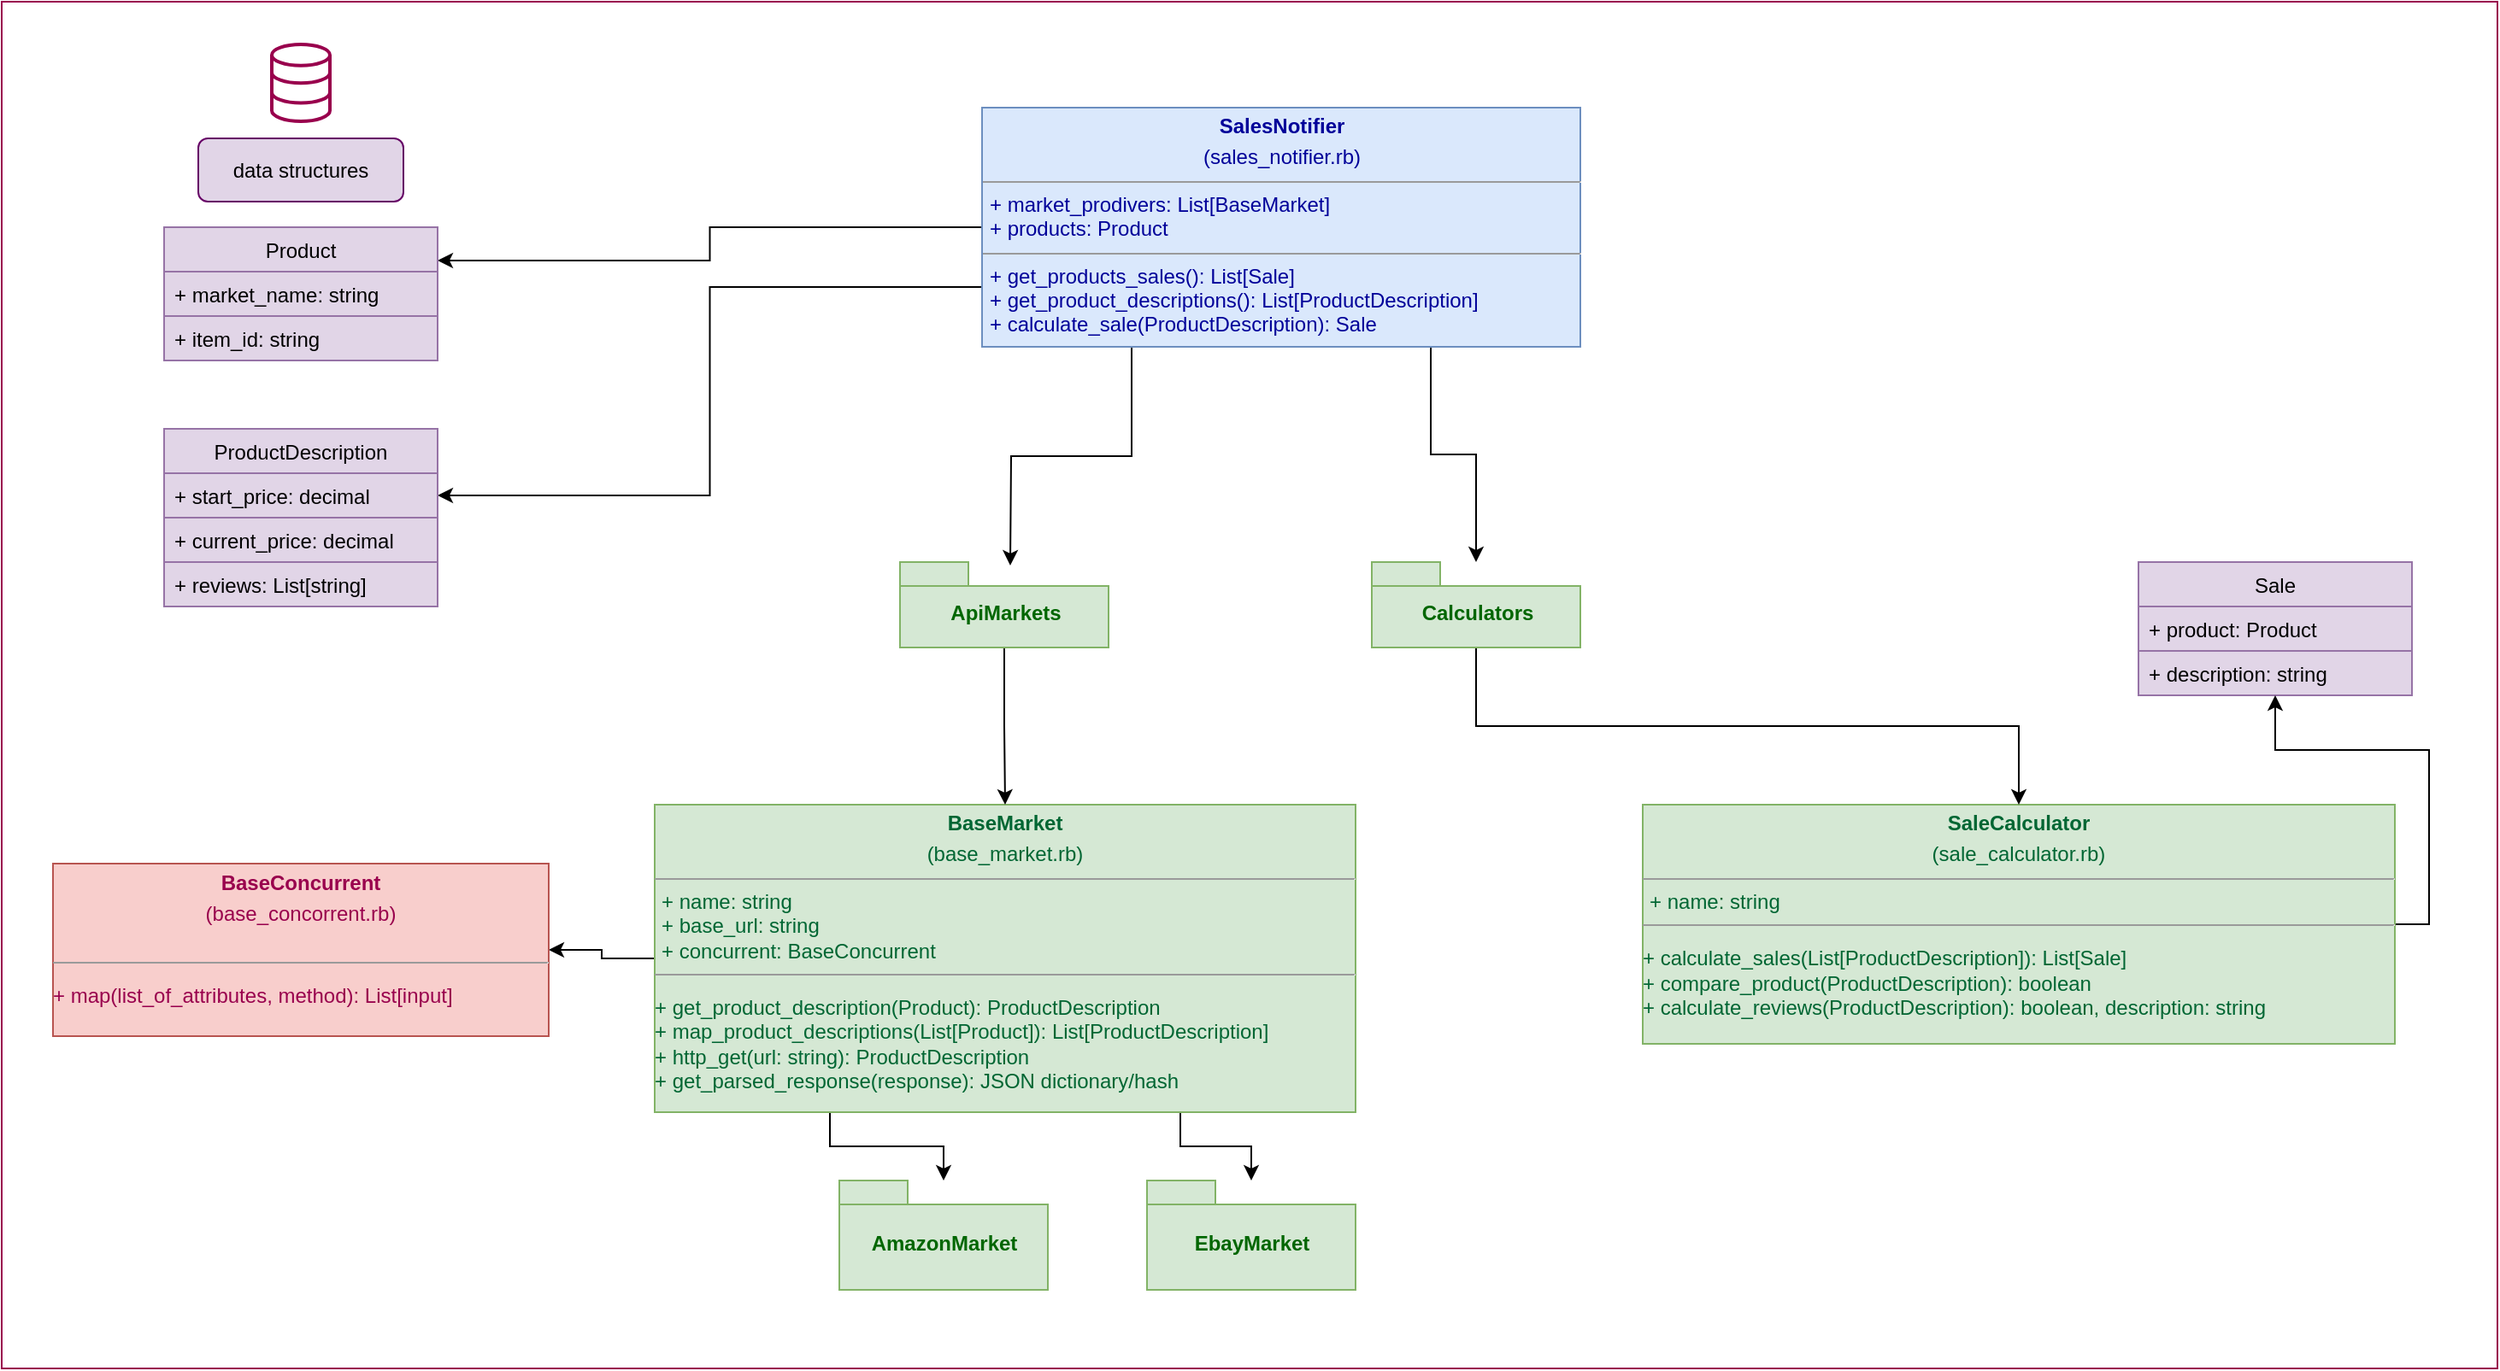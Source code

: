 <mxfile version="10.8.0" type="google"><diagram id="aD5Ixt_xygsi-CrOjDcg" name="Page-1"><mxGraphModel dx="2818" dy="1193" grid="1" gridSize="10" guides="1" tooltips="1" connect="1" arrows="1" fold="1" page="1" pageScale="1" pageWidth="827" pageHeight="1169" math="0" shadow="0"><root><mxCell id="0"/><mxCell id="1" parent="0"/><mxCell id="Ss5qGVVYnJTY6Z_ceeYz-12" style="edgeStyle=orthogonalEdgeStyle;rounded=0;orthogonalLoop=1;jettySize=auto;html=1;exitX=0;exitY=0.5;exitDx=0;exitDy=0;entryX=1;entryY=0.25;entryDx=0;entryDy=0;fontColor=#000099;" edge="1" parent="1" source="Ss5qGVVYnJTY6Z_ceeYz-1" target="Ss5qGVVYnJTY6Z_ceeYz-3"><mxGeometry relative="1" as="geometry"/></mxCell><mxCell id="Ss5qGVVYnJTY6Z_ceeYz-29" style="edgeStyle=orthogonalEdgeStyle;rounded=0;orthogonalLoop=1;jettySize=auto;html=1;exitX=0.25;exitY=1;exitDx=0;exitDy=0;fontColor=#99004D;" edge="1" parent="1" source="Ss5qGVVYnJTY6Z_ceeYz-1"><mxGeometry relative="1" as="geometry"><mxPoint x="-50" y="350" as="targetPoint"/></mxGeometry></mxCell><mxCell id="Ss5qGVVYnJTY6Z_ceeYz-30" style="edgeStyle=orthogonalEdgeStyle;rounded=0;orthogonalLoop=1;jettySize=auto;html=1;exitX=0.75;exitY=1;exitDx=0;exitDy=0;fontColor=#99004D;" edge="1" parent="1" source="Ss5qGVVYnJTY6Z_ceeYz-1" target="Ss5qGVVYnJTY6Z_ceeYz-28"><mxGeometry relative="1" as="geometry"/></mxCell><mxCell id="Ss5qGVVYnJTY6Z_ceeYz-37" style="edgeStyle=orthogonalEdgeStyle;rounded=0;orthogonalLoop=1;jettySize=auto;html=1;exitX=0;exitY=0.75;exitDx=0;exitDy=0;entryX=1;entryY=0.5;entryDx=0;entryDy=0;fontColor=#99004D;" edge="1" parent="1" source="Ss5qGVVYnJTY6Z_ceeYz-1" target="Ss5qGVVYnJTY6Z_ceeYz-34"><mxGeometry relative="1" as="geometry"/></mxCell><mxCell id="Ss5qGVVYnJTY6Z_ceeYz-1" value="&lt;p style=&quot;margin: 0px ; margin-top: 4px ; text-align: center&quot;&gt;&lt;b&gt;SalesNotifier&lt;/b&gt;&lt;/p&gt;&lt;p style=&quot;margin: 0px ; margin-top: 4px ; text-align: center&quot;&gt;(sales_notifier.rb)&lt;/p&gt;&lt;hr size=&quot;1&quot;&gt;&lt;p style=&quot;margin: 0px ; margin-left: 4px&quot;&gt;+ market_prodivers: List[BaseMarket]&lt;br&gt;+ products: Product&lt;/p&gt;&lt;hr size=&quot;1&quot;&gt;&lt;p style=&quot;margin: 0px ; margin-left: 4px&quot;&gt;+ get_products_sales(): List[Sale]&amp;nbsp;&lt;br&gt;+ get_product_descriptions(): List[ProductDescription]&lt;/p&gt;&lt;p style=&quot;margin: 0px ; margin-left: 4px&quot;&gt;+ calculate_sale(ProductDescription): Sale&lt;/p&gt;" style="verticalAlign=top;align=left;overflow=fill;fontSize=12;fontFamily=Helvetica;html=1;fillColor=#dae8fc;strokeColor=#6c8ebf;fontColor=#000099;" vertex="1" parent="1"><mxGeometry x="-66.5" y="82" width="350" height="140" as="geometry"/></mxCell><mxCell id="Ss5qGVVYnJTY6Z_ceeYz-3" value="Product" style="swimlane;fontStyle=0;childLayout=stackLayout;horizontal=1;startSize=26;fillColor=#e1d5e7;horizontalStack=0;resizeParent=1;resizeParentMax=0;resizeLast=0;collapsible=1;marginBottom=0;strokeColor=#9673a6;" vertex="1" parent="1"><mxGeometry x="-545" y="152" width="160" height="78" as="geometry"><mxRectangle x="10" y="140" width="80" height="26" as="alternateBounds"/></mxGeometry></mxCell><mxCell id="Ss5qGVVYnJTY6Z_ceeYz-4" value="+ market_name: string" style="text;strokeColor=#9673a6;fillColor=#e1d5e7;align=left;verticalAlign=top;spacingLeft=4;spacingRight=4;overflow=hidden;rotatable=0;points=[[0,0.5],[1,0.5]];portConstraint=eastwest;" vertex="1" parent="Ss5qGVVYnJTY6Z_ceeYz-3"><mxGeometry y="26" width="160" height="26" as="geometry"/></mxCell><mxCell id="Ss5qGVVYnJTY6Z_ceeYz-5" value="+ item_id: string" style="text;strokeColor=#9673a6;fillColor=#e1d5e7;align=left;verticalAlign=top;spacingLeft=4;spacingRight=4;overflow=hidden;rotatable=0;points=[[0,0.5],[1,0.5]];portConstraint=eastwest;" vertex="1" parent="Ss5qGVVYnJTY6Z_ceeYz-3"><mxGeometry y="52" width="160" height="26" as="geometry"/></mxCell><mxCell id="Ss5qGVVYnJTY6Z_ceeYz-8" value="Sale" style="swimlane;fontStyle=0;childLayout=stackLayout;horizontal=1;startSize=26;fillColor=#e1d5e7;horizontalStack=0;resizeParent=1;resizeParentMax=0;resizeLast=0;collapsible=1;marginBottom=0;strokeColor=#9673a6;" vertex="1" parent="1"><mxGeometry x="610" y="348" width="160" height="78" as="geometry"><mxRectangle x="10" y="140" width="80" height="26" as="alternateBounds"/></mxGeometry></mxCell><mxCell id="Ss5qGVVYnJTY6Z_ceeYz-9" value="+ product: Product" style="text;strokeColor=#9673a6;fillColor=#e1d5e7;align=left;verticalAlign=top;spacingLeft=4;spacingRight=4;overflow=hidden;rotatable=0;points=[[0,0.5],[1,0.5]];portConstraint=eastwest;" vertex="1" parent="Ss5qGVVYnJTY6Z_ceeYz-8"><mxGeometry y="26" width="160" height="26" as="geometry"/></mxCell><mxCell id="Ss5qGVVYnJTY6Z_ceeYz-10" value="+ description: string" style="text;strokeColor=#9673a6;fillColor=#e1d5e7;align=left;verticalAlign=top;spacingLeft=4;spacingRight=4;overflow=hidden;rotatable=0;points=[[0,0.5],[1,0.5]];portConstraint=eastwest;" vertex="1" parent="Ss5qGVVYnJTY6Z_ceeYz-8"><mxGeometry y="52" width="160" height="26" as="geometry"/></mxCell><mxCell id="Ss5qGVVYnJTY6Z_ceeYz-22" style="edgeStyle=orthogonalEdgeStyle;rounded=0;orthogonalLoop=1;jettySize=auto;html=1;exitX=0.75;exitY=1;exitDx=0;exitDy=0;fontColor=#006633;" edge="1" parent="1" source="Ss5qGVVYnJTY6Z_ceeYz-14" target="Ss5qGVVYnJTY6Z_ceeYz-20"><mxGeometry relative="1" as="geometry"/></mxCell><mxCell id="Ss5qGVVYnJTY6Z_ceeYz-23" style="edgeStyle=orthogonalEdgeStyle;rounded=0;orthogonalLoop=1;jettySize=auto;html=1;exitX=0.25;exitY=1;exitDx=0;exitDy=0;fontColor=#006633;" edge="1" parent="1" source="Ss5qGVVYnJTY6Z_ceeYz-14" target="Ss5qGVVYnJTY6Z_ceeYz-21"><mxGeometry relative="1" as="geometry"/></mxCell><mxCell id="Ss5qGVVYnJTY6Z_ceeYz-25" style="edgeStyle=orthogonalEdgeStyle;rounded=0;orthogonalLoop=1;jettySize=auto;html=1;exitX=0;exitY=0.5;exitDx=0;exitDy=0;fontColor=#99004D;" edge="1" parent="1" source="Ss5qGVVYnJTY6Z_ceeYz-14" target="Ss5qGVVYnJTY6Z_ceeYz-24"><mxGeometry relative="1" as="geometry"/></mxCell><mxCell id="Ss5qGVVYnJTY6Z_ceeYz-14" value="&lt;p style=&quot;margin: 0px ; margin-top: 4px ; text-align: center&quot;&gt;&lt;b&gt;BaseMarket&lt;/b&gt;&lt;/p&gt;&lt;p style=&quot;margin: 0px ; margin-top: 4px ; text-align: center&quot;&gt;(base_market.rb)&lt;/p&gt;&lt;hr size=&quot;1&quot;&gt;&lt;p style=&quot;margin: 0px ; margin-left: 4px&quot;&gt;+ name: string&lt;br&gt;&lt;/p&gt;&lt;p style=&quot;margin: 0px ; margin-left: 4px&quot;&gt;+ base_url: string&lt;br&gt;&lt;/p&gt;&lt;p style=&quot;margin: 0px ; margin-left: 4px&quot;&gt;+ concurrent: BaseConcurrent&lt;/p&gt;&lt;hr size=&quot;1&quot;&gt;&lt;p&gt;+ get_product_description(Product): ProductDescription&lt;br&gt;+ map_product_descriptions(List[Product]): List[ProductDescription]&lt;br&gt;&lt;span&gt;+ http_get(url: string): ProductDescription&lt;br&gt;&lt;/span&gt;&lt;span&gt;+ get_parsed_response(response): JSON dictionary/hash&lt;/span&gt;&lt;/p&gt;" style="verticalAlign=top;align=left;overflow=fill;fontSize=12;fontFamily=Helvetica;html=1;fillColor=#d5e8d4;strokeColor=#82b366;fontColor=#006633;" vertex="1" parent="1"><mxGeometry x="-258" y="490" width="410" height="180" as="geometry"/></mxCell><mxCell id="Ss5qGVVYnJTY6Z_ceeYz-18" style="edgeStyle=orthogonalEdgeStyle;rounded=0;orthogonalLoop=1;jettySize=auto;html=1;exitX=0.5;exitY=1;exitDx=0;exitDy=0;exitPerimeter=0;entryX=0.5;entryY=0;entryDx=0;entryDy=0;fontColor=#006633;" edge="1" parent="1" source="Ss5qGVVYnJTY6Z_ceeYz-15" target="Ss5qGVVYnJTY6Z_ceeYz-14"><mxGeometry relative="1" as="geometry"/></mxCell><mxCell id="Ss5qGVVYnJTY6Z_ceeYz-15" value="&lt;font color=&quot;#006600&quot;&gt;ApiMarkets&lt;/font&gt;" style="shape=folder;fontStyle=1;spacingTop=10;tabWidth=40;tabHeight=14;tabPosition=left;html=1;fillColor=#d5e8d4;strokeColor=#82b366;" vertex="1" parent="1"><mxGeometry x="-114.5" y="348" width="122" height="50" as="geometry"/></mxCell><mxCell id="Ss5qGVVYnJTY6Z_ceeYz-19" value="data structures" style="rounded=1;whiteSpace=wrap;html=1;labelBackgroundColor=none;fillColor=#e1d5e7;strokeColor=#660066;" vertex="1" parent="1"><mxGeometry x="-525" y="100" width="120" height="37" as="geometry"/></mxCell><mxCell id="Ss5qGVVYnJTY6Z_ceeYz-20" value="&lt;font color=&quot;#006600&quot;&gt;EbayMarket&lt;/font&gt;" style="shape=folder;fontStyle=1;spacingTop=10;tabWidth=40;tabHeight=14;tabPosition=left;html=1;fillColor=#d5e8d4;strokeColor=#82b366;" vertex="1" parent="1"><mxGeometry x="30" y="710" width="122" height="64" as="geometry"/></mxCell><mxCell id="Ss5qGVVYnJTY6Z_ceeYz-21" value="&lt;font color=&quot;#006600&quot;&gt;AmazonMarket&lt;/font&gt;" style="shape=folder;fontStyle=1;spacingTop=10;tabWidth=40;tabHeight=14;tabPosition=left;html=1;fillColor=#d5e8d4;strokeColor=#82b366;" vertex="1" parent="1"><mxGeometry x="-150" y="710" width="122" height="64" as="geometry"/></mxCell><mxCell id="Ss5qGVVYnJTY6Z_ceeYz-24" value="&lt;p style=&quot;margin: 0px ; margin-top: 4px ; text-align: center&quot;&gt;&lt;b&gt;BaseConcurrent&lt;/b&gt;&lt;/p&gt;&lt;p style=&quot;margin: 0px ; margin-top: 4px ; text-align: center&quot;&gt;(base_concorrent.rb)&lt;/p&gt;&lt;p style=&quot;margin: 0px ; margin-left: 4px&quot;&gt;&lt;br&gt;&lt;/p&gt;&lt;hr size=&quot;1&quot;&gt;&lt;p&gt;+ map(list_of_attributes, method): List[input]&lt;/p&gt;" style="verticalAlign=top;align=left;overflow=fill;fontSize=12;fontFamily=Helvetica;html=1;fillColor=#f8cecc;strokeColor=#b85450;fontColor=#99004D;" vertex="1" parent="1"><mxGeometry x="-610" y="524.5" width="290" height="101" as="geometry"/></mxCell><mxCell id="Ss5qGVVYnJTY6Z_ceeYz-26" value="" style="html=1;verticalLabelPosition=bottom;align=center;labelBackgroundColor=#ffffff;verticalAlign=top;strokeWidth=2;strokeColor=#99004D;fillColor=#ffffff;shadow=0;dashed=0;shape=mxgraph.ios7.icons.data;fontColor=#99004D;" vertex="1" parent="1"><mxGeometry x="-482" y="45" width="34" height="45" as="geometry"/></mxCell><mxCell id="Ss5qGVVYnJTY6Z_ceeYz-40" style="edgeStyle=orthogonalEdgeStyle;rounded=0;orthogonalLoop=1;jettySize=auto;html=1;exitX=1;exitY=0.5;exitDx=0;exitDy=0;fontColor=#99004D;" edge="1" parent="1" source="Ss5qGVVYnJTY6Z_ceeYz-27" target="Ss5qGVVYnJTY6Z_ceeYz-8"><mxGeometry relative="1" as="geometry"/></mxCell><mxCell id="Ss5qGVVYnJTY6Z_ceeYz-27" value="&lt;p style=&quot;margin: 0px ; margin-top: 4px ; text-align: center&quot;&gt;&lt;b&gt;SaleCalculator&lt;/b&gt;&lt;/p&gt;&lt;p style=&quot;margin: 0px ; margin-top: 4px ; text-align: center&quot;&gt;(sale_calculator.rb)&lt;/p&gt;&lt;hr size=&quot;1&quot;&gt;&lt;p style=&quot;margin: 0px ; margin-left: 4px&quot;&gt;+ name: string&lt;/p&gt;&lt;hr size=&quot;1&quot;&gt;&lt;p&gt;+ calculate_sales(List[ProductDescription]): List[Sale]&lt;br&gt;+ compare_product(ProductDescription): boolean&lt;br&gt;+ calculate_reviews(ProductDescription): boolean, description: string&lt;/p&gt;" style="verticalAlign=top;align=left;overflow=fill;fontSize=12;fontFamily=Helvetica;html=1;fillColor=#d5e8d4;strokeColor=#82b366;fontColor=#006633;" vertex="1" parent="1"><mxGeometry x="320" y="490" width="440" height="140" as="geometry"/></mxCell><mxCell id="Ss5qGVVYnJTY6Z_ceeYz-39" style="edgeStyle=orthogonalEdgeStyle;rounded=0;orthogonalLoop=1;jettySize=auto;html=1;exitX=0.5;exitY=1;exitDx=0;exitDy=0;exitPerimeter=0;fontColor=#99004D;" edge="1" parent="1" source="Ss5qGVVYnJTY6Z_ceeYz-28" target="Ss5qGVVYnJTY6Z_ceeYz-27"><mxGeometry relative="1" as="geometry"/></mxCell><mxCell id="Ss5qGVVYnJTY6Z_ceeYz-28" value="&lt;font color=&quot;#006600&quot;&gt;Calculators&lt;/font&gt;" style="shape=folder;fontStyle=1;spacingTop=10;tabWidth=40;tabHeight=14;tabPosition=left;html=1;fillColor=#d5e8d4;strokeColor=#82b366;" vertex="1" parent="1"><mxGeometry x="161.5" y="348" width="122" height="50" as="geometry"/></mxCell><mxCell id="Ss5qGVVYnJTY6Z_ceeYz-33" value="ProductDescription" style="swimlane;fontStyle=0;childLayout=stackLayout;horizontal=1;startSize=26;fillColor=#e1d5e7;horizontalStack=0;resizeParent=1;resizeParentMax=0;resizeLast=0;collapsible=1;marginBottom=0;strokeColor=#9673a6;" vertex="1" parent="1"><mxGeometry x="-545" y="270" width="160" height="78" as="geometry"><mxRectangle x="10" y="140" width="80" height="26" as="alternateBounds"/></mxGeometry></mxCell><mxCell id="Ss5qGVVYnJTY6Z_ceeYz-34" value="+ start_price: decimal" style="text;strokeColor=#9673a6;fillColor=#e1d5e7;align=left;verticalAlign=top;spacingLeft=4;spacingRight=4;overflow=hidden;rotatable=0;points=[[0,0.5],[1,0.5]];portConstraint=eastwest;" vertex="1" parent="Ss5qGVVYnJTY6Z_ceeYz-33"><mxGeometry y="26" width="160" height="26" as="geometry"/></mxCell><mxCell id="Ss5qGVVYnJTY6Z_ceeYz-35" value="+ current_price: decimal" style="text;strokeColor=#9673a6;fillColor=#e1d5e7;align=left;verticalAlign=top;spacingLeft=4;spacingRight=4;overflow=hidden;rotatable=0;points=[[0,0.5],[1,0.5]];portConstraint=eastwest;" vertex="1" parent="Ss5qGVVYnJTY6Z_ceeYz-33"><mxGeometry y="52" width="160" height="26" as="geometry"/></mxCell><mxCell id="Ss5qGVVYnJTY6Z_ceeYz-36" value="+ reviews: List[string]" style="text;strokeColor=#9673a6;fillColor=#e1d5e7;align=left;verticalAlign=top;spacingLeft=4;spacingRight=4;overflow=hidden;rotatable=0;points=[[0,0.5],[1,0.5]];portConstraint=eastwest;" vertex="1" parent="1"><mxGeometry x="-545" y="348" width="160" height="26" as="geometry"/></mxCell><mxCell id="Ss5qGVVYnJTY6Z_ceeYz-41" value="" style="rounded=0;whiteSpace=wrap;html=1;labelBackgroundColor=none;strokeColor=#99004D;fontColor=#99004D;gradientColor=none;fillColor=none;" vertex="1" parent="1"><mxGeometry x="-640" y="20" width="1460" height="800" as="geometry"/></mxCell></root></mxGraphModel></diagram></mxfile>
